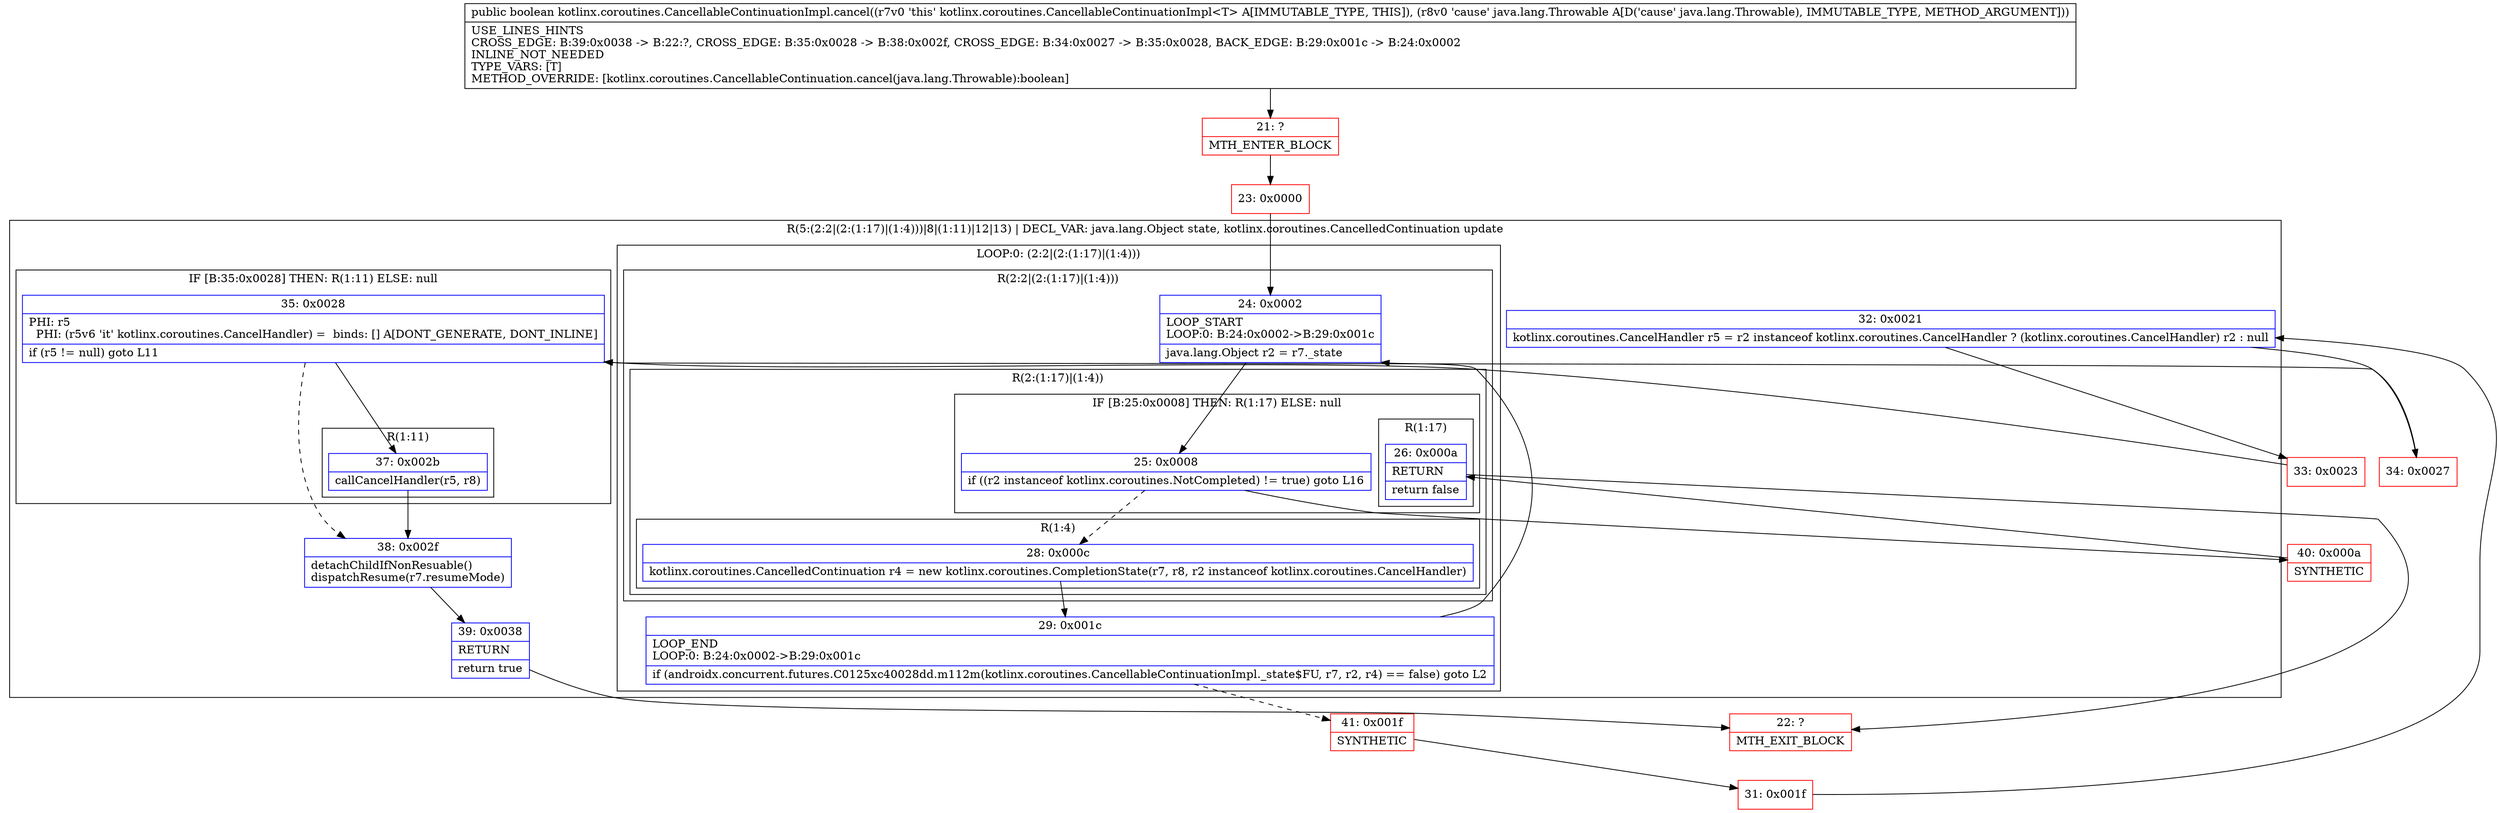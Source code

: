 digraph "CFG forkotlinx.coroutines.CancellableContinuationImpl.cancel(Ljava\/lang\/Throwable;)Z" {
subgraph cluster_Region_577780612 {
label = "R(5:(2:2|(2:(1:17)|(1:4)))|8|(1:11)|12|13) | DECL_VAR: java.lang.Object state, kotlinx.coroutines.CancelledContinuation update\l";
node [shape=record,color=blue];
subgraph cluster_LoopRegion_714488945 {
label = "LOOP:0: (2:2|(2:(1:17)|(1:4)))";
node [shape=record,color=blue];
Node_29 [shape=record,label="{29\:\ 0x001c|LOOP_END\lLOOP:0: B:24:0x0002\-\>B:29:0x001c\l|if (androidx.concurrent.futures.C0125xc40028dd.m112m(kotlinx.coroutines.CancellableContinuationImpl._state$FU, r7, r2, r4) == false) goto L2\l}"];
subgraph cluster_Region_653175929 {
label = "R(2:2|(2:(1:17)|(1:4)))";
node [shape=record,color=blue];
Node_24 [shape=record,label="{24\:\ 0x0002|LOOP_START\lLOOP:0: B:24:0x0002\-\>B:29:0x001c\l|java.lang.Object r2 = r7._state\l}"];
subgraph cluster_Region_400345329 {
label = "R(2:(1:17)|(1:4))";
node [shape=record,color=blue];
subgraph cluster_IfRegion_1936935154 {
label = "IF [B:25:0x0008] THEN: R(1:17) ELSE: null";
node [shape=record,color=blue];
Node_25 [shape=record,label="{25\:\ 0x0008|if ((r2 instanceof kotlinx.coroutines.NotCompleted) != true) goto L16\l}"];
subgraph cluster_Region_191221091 {
label = "R(1:17)";
node [shape=record,color=blue];
Node_26 [shape=record,label="{26\:\ 0x000a|RETURN\l|return false\l}"];
}
}
subgraph cluster_Region_1907285164 {
label = "R(1:4)";
node [shape=record,color=blue];
Node_28 [shape=record,label="{28\:\ 0x000c|kotlinx.coroutines.CancelledContinuation r4 = new kotlinx.coroutines.CompletionState(r7, r8, r2 instanceof kotlinx.coroutines.CancelHandler)\l}"];
}
}
}
}
Node_32 [shape=record,label="{32\:\ 0x0021|kotlinx.coroutines.CancelHandler r5 = r2 instanceof kotlinx.coroutines.CancelHandler ? (kotlinx.coroutines.CancelHandler) r2 : null\l}"];
subgraph cluster_IfRegion_958332431 {
label = "IF [B:35:0x0028] THEN: R(1:11) ELSE: null";
node [shape=record,color=blue];
Node_35 [shape=record,label="{35\:\ 0x0028|PHI: r5 \l  PHI: (r5v6 'it' kotlinx.coroutines.CancelHandler) =  binds: [] A[DONT_GENERATE, DONT_INLINE]\l|if (r5 != null) goto L11\l}"];
subgraph cluster_Region_1346573574 {
label = "R(1:11)";
node [shape=record,color=blue];
Node_37 [shape=record,label="{37\:\ 0x002b|callCancelHandler(r5, r8)\l}"];
}
}
Node_38 [shape=record,label="{38\:\ 0x002f|detachChildIfNonResuable()\ldispatchResume(r7.resumeMode)\l}"];
Node_39 [shape=record,label="{39\:\ 0x0038|RETURN\l|return true\l}"];
}
Node_21 [shape=record,color=red,label="{21\:\ ?|MTH_ENTER_BLOCK\l}"];
Node_23 [shape=record,color=red,label="{23\:\ 0x0000}"];
Node_41 [shape=record,color=red,label="{41\:\ 0x001f|SYNTHETIC\l}"];
Node_31 [shape=record,color=red,label="{31\:\ 0x001f}"];
Node_33 [shape=record,color=red,label="{33\:\ 0x0023}"];
Node_22 [shape=record,color=red,label="{22\:\ ?|MTH_EXIT_BLOCK\l}"];
Node_34 [shape=record,color=red,label="{34\:\ 0x0027}"];
Node_40 [shape=record,color=red,label="{40\:\ 0x000a|SYNTHETIC\l}"];
MethodNode[shape=record,label="{public boolean kotlinx.coroutines.CancellableContinuationImpl.cancel((r7v0 'this' kotlinx.coroutines.CancellableContinuationImpl\<T\> A[IMMUTABLE_TYPE, THIS]), (r8v0 'cause' java.lang.Throwable A[D('cause' java.lang.Throwable), IMMUTABLE_TYPE, METHOD_ARGUMENT]))  | USE_LINES_HINTS\lCROSS_EDGE: B:39:0x0038 \-\> B:22:?, CROSS_EDGE: B:35:0x0028 \-\> B:38:0x002f, CROSS_EDGE: B:34:0x0027 \-\> B:35:0x0028, BACK_EDGE: B:29:0x001c \-\> B:24:0x0002\lINLINE_NOT_NEEDED\lTYPE_VARS: [T]\lMETHOD_OVERRIDE: [kotlinx.coroutines.CancellableContinuation.cancel(java.lang.Throwable):boolean]\l}"];
MethodNode -> Node_21;Node_29 -> Node_24;
Node_29 -> Node_41[style=dashed];
Node_24 -> Node_25;
Node_25 -> Node_28[style=dashed];
Node_25 -> Node_40;
Node_26 -> Node_22;
Node_28 -> Node_29;
Node_32 -> Node_33;
Node_32 -> Node_34;
Node_35 -> Node_37;
Node_35 -> Node_38[style=dashed];
Node_37 -> Node_38;
Node_38 -> Node_39;
Node_39 -> Node_22;
Node_21 -> Node_23;
Node_23 -> Node_24;
Node_41 -> Node_31;
Node_31 -> Node_32;
Node_33 -> Node_35;
Node_34 -> Node_35;
Node_40 -> Node_26;
}

